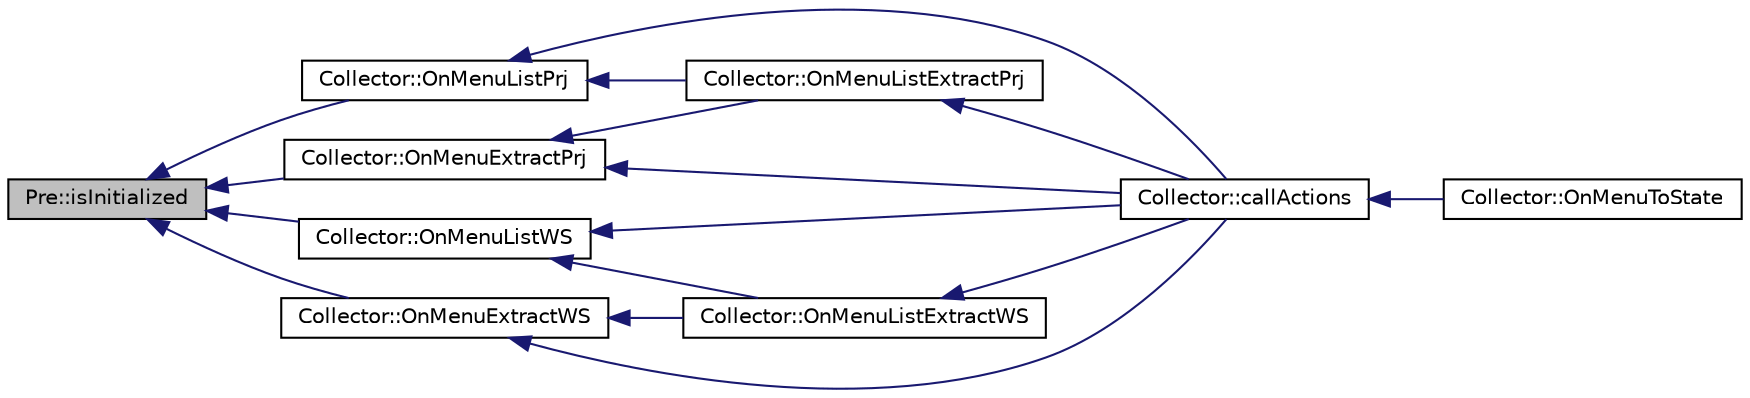 digraph "Pre::isInitialized"
{
  edge [fontname="Helvetica",fontsize="10",labelfontname="Helvetica",labelfontsize="10"];
  node [fontname="Helvetica",fontsize="10",shape=record];
  rankdir="LR";
  Node629 [label="Pre::isInitialized",height=0.2,width=0.4,color="black", fillcolor="grey75", style="filled", fontcolor="black"];
  Node629 -> Node630 [dir="back",color="midnightblue",fontsize="10",style="solid",fontname="Helvetica"];
  Node630 [label="Collector::OnMenuListPrj",height=0.2,width=0.4,color="black", fillcolor="white", style="filled",URL="$class_collector.html#a7a52cb7e51c2bafa5ca760e2f005f427",tooltip="Places the status graph in the listing project report. "];
  Node630 -> Node631 [dir="back",color="midnightblue",fontsize="10",style="solid",fontname="Helvetica"];
  Node631 [label="Collector::callActions",height=0.2,width=0.4,color="black", fillcolor="white", style="filled",URL="$class_collector.html#a772e3452af93d18c7764aed8245af527",tooltip="Call all &#39;OnMenu...()&#39;. "];
  Node631 -> Node632 [dir="back",color="midnightblue",fontsize="10",style="solid",fontname="Helvetica"];
  Node632 [label="Collector::OnMenuToState",height=0.2,width=0.4,color="black", fillcolor="white", style="filled",URL="$class_collector.html#a4d9c1a6b570a3cf86ee6e96d3344531e",tooltip="Only one method for all events. "];
  Node630 -> Node633 [dir="back",color="midnightblue",fontsize="10",style="solid",fontname="Helvetica"];
  Node633 [label="Collector::OnMenuListExtractPrj",height=0.2,width=0.4,color="black", fillcolor="white", style="filled",URL="$class_collector.html#a24cfe1b83b040784e834277da16e0a68",tooltip="Places the status grap in the listing and extract report. "];
  Node633 -> Node631 [dir="back",color="midnightblue",fontsize="10",style="solid",fontname="Helvetica"];
  Node629 -> Node634 [dir="back",color="midnightblue",fontsize="10",style="solid",fontname="Helvetica"];
  Node634 [label="Collector::OnMenuExtractPrj",height=0.2,width=0.4,color="black", fillcolor="white", style="filled",URL="$class_collector.html#af7b748977fb136842774e550b6c915b8",tooltip="Places the status graph in the extracting project report. "];
  Node634 -> Node631 [dir="back",color="midnightblue",fontsize="10",style="solid",fontname="Helvetica"];
  Node634 -> Node633 [dir="back",color="midnightblue",fontsize="10",style="solid",fontname="Helvetica"];
  Node629 -> Node635 [dir="back",color="midnightblue",fontsize="10",style="solid",fontname="Helvetica"];
  Node635 [label="Collector::OnMenuListWS",height=0.2,width=0.4,color="black", fillcolor="white", style="filled",URL="$class_collector.html#ad05ff772ab635dd2b018af610c45f666",tooltip="Places the status graph in the listing workspace report. "];
  Node635 -> Node631 [dir="back",color="midnightblue",fontsize="10",style="solid",fontname="Helvetica"];
  Node635 -> Node636 [dir="back",color="midnightblue",fontsize="10",style="solid",fontname="Helvetica"];
  Node636 [label="Collector::OnMenuListExtractWS",height=0.2,width=0.4,color="black", fillcolor="white", style="filled",URL="$class_collector.html#a6f578e146a373e98a2638c6a509ee193",tooltip="Places the status grap in the listing and extract workspace report. "];
  Node636 -> Node631 [dir="back",color="midnightblue",fontsize="10",style="solid",fontname="Helvetica"];
  Node629 -> Node637 [dir="back",color="midnightblue",fontsize="10",style="solid",fontname="Helvetica"];
  Node637 [label="Collector::OnMenuExtractWS",height=0.2,width=0.4,color="black", fillcolor="white", style="filled",URL="$class_collector.html#a0dd8300c95e93daf33d5141d38c74c0d",tooltip="Places the status graph in the extracting workspace report. "];
  Node637 -> Node631 [dir="back",color="midnightblue",fontsize="10",style="solid",fontname="Helvetica"];
  Node637 -> Node636 [dir="back",color="midnightblue",fontsize="10",style="solid",fontname="Helvetica"];
}
